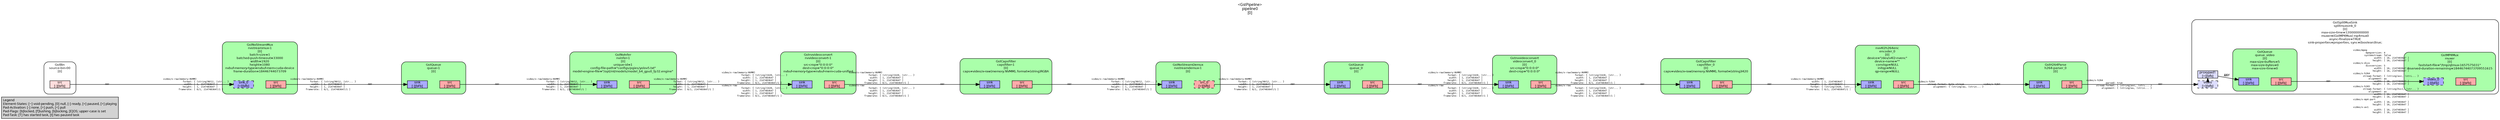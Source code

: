 digraph pipeline {
  rankdir=LR;
  fontname="sans";
  fontsize="10";
  labelloc=t;
  nodesep=.1;
  ranksep=.2;
  label="<GstPipeline>\npipeline0\n[0]";
  node [style="filled,rounded", shape=box, fontsize="9", fontname="sans", margin="0.0,0.0"];
  edge [labelfontsize="6", fontsize="9", fontname="monospace"];
  
  legend [
    pos="0,0!",
    margin="0.05,0.05",
    style="filled",
    label="Legend\lElement-States: [~] void-pending, [0] null, [-] ready, [=] paused, [>] playing\lPad-Activation: [-] none, [>] push, [<] pull\lPad-Flags: [b]locked, [f]lushing, [b]locking, [E]OS; upper-case is set\lPad-Task: [T] has started task, [t] has paused task\l",
  ];
  subgraph cluster_splitmuxsink_0_0x57f98be6ef70 {
    fontname="Bitstream Vera Sans";
    fontsize="8";
    style="filled,rounded";
    color=black;
    label="GstSplitMuxSink\nsplitmuxsink_0\n[0]\nmax-size-time=120000000000\nmuxer=(GstMP4Mux) mp4mux0\nasync-finalize=TRUE\nsink-properties=properties, sync=(boolean)true;";
    subgraph cluster_splitmuxsink_0_0x57f98be6ef70_sink {
      label="";
      style="invis";
      _proxypad1_0x57f98be89d80 [color=black, fillcolor="#ddddff", label="proxypad1\n[>][bfb]", height="0.2", style="filled,solid"];
    splitmuxsink_0_0x57f98be6ef70_video_0x57f98be899d0 -> _proxypad1_0x57f98be89d80 [style=dashed, minlen=0]
      splitmuxsink_0_0x57f98be6ef70_video_0x57f98be899d0 [color=black, fillcolor="#ddddff", label="video\n[>][bfb]", height="0.2", style="filled,dashed"];
    }

    fillcolor="#ffffff";
    subgraph cluster_queue_video_0x57f98be870e0 {
      fontname="Bitstream Vera Sans";
      fontsize="8";
      style="filled,rounded";
      color=black;
      label="GstQueue\nqueue_video\n[0]\nmax-size-buffers=5\nmax-size-bytes=0\nmax-size-time=0";
      subgraph cluster_queue_video_0x57f98be870e0_sink {
        label="";
        style="invis";
        queue_video_0x57f98be870e0_sink_0x57f98be87420 [color=black, fillcolor="#aaaaff", label="sink\n[-][bFb]", height="0.2", style="filled,solid"];
      }

      subgraph cluster_queue_video_0x57f98be870e0_src {
        label="";
        style="invis";
        queue_video_0x57f98be870e0_src_0x57f98be87750 [color=black, fillcolor="#ffaaaa", label="src\n[-][bFb]", height="0.2", style="filled,solid"];
      }

      queue_video_0x57f98be870e0_sink_0x57f98be87420 -> queue_video_0x57f98be870e0_src_0x57f98be87750 [style="invis"];
      fillcolor="#aaffaa";
    }

    _proxypad1_0x57f98be89d80 -> queue_video_0x57f98be870e0_sink_0x57f98be87420 [label="ANY"]
    queue_video_0x57f98be870e0_src_0x57f98be87750 -> muxer_0x57f98be83300_video_0_0x57f98be83bb0 [labeldistance="10", labelangle="0", label="                                                  ", taillabel="ANY", headlabel="video/mpeg\l         mpegversion: 4\l        systemstream: false\l               width: [ 16, 2147483647 ]\l              height: [ 16, 2147483647 ]\lvideo/x-divx\l         divxversion: 5\l               width: [ 16, 2147483647 ]\l              height: [ 16, 2147483647 ]\lvideo/x-h264\l       stream-format: { (string)avc, (stri... }\l           alignment: au\l               width: [ 16, 2147483647 ]\l              height: [ 16, 2147483647 ]\lvideo/x-h265\l       stream-format: { (string)hvc1, (str... }\l           alignment: au\l               width: [ 16, 2147483647 ]\l              height: [ 16, 2147483647 ]\lvideo/x-mp4-part\l               width: [ 16, 2147483647 ]\l              height: [ 16, 2147483647 ]\lvideo/x-av1\l               width: [ 16, 2147483647 ]\l              height: [ 16, 2147483647 ]\l"]
    subgraph cluster_muxer_0x57f98be83300 {
      fontname="Bitstream Vera Sans";
      fontsize="8";
      style="filled,rounded";
      color=black;
      label="GstMP4Mux\nmuxer\n[0]\nfaststart-file=\"/tmp/qtmux-1657575031\"\nreserved-duration-remaining=18446744073709551615";
      subgraph cluster_muxer_0x57f98be83300_sink {
        label="";
        style="invis";
        muxer_0x57f98be83300_video_0_0x57f98be83bb0 [color=black, fillcolor="#aaaaff", label="video_0\n[-][bFb]", height="0.2", style="filled,dashed"];
      }

      subgraph cluster_muxer_0x57f98be83300_src {
        label="";
        style="invis";
        muxer_0x57f98be83300_src_0x57f98be837a0 [color=black, fillcolor="#ffaaaa", label="src\n[-][bFb]", height="0.2", style="filled,solid"];
      }

      muxer_0x57f98be83300_video_0_0x57f98be83bb0 -> muxer_0x57f98be83300_src_0x57f98be837a0 [style="invis"];
      fillcolor="#aaffaa";
    }

  }

  subgraph cluster_h264_parser_0_0x57f98be67460 {
    fontname="Bitstream Vera Sans";
    fontsize="8";
    style="filled,rounded";
    color=black;
    label="GstH264Parse\nh264-parser_0\n[0]";
    subgraph cluster_h264_parser_0_0x57f98be67460_sink {
      label="";
      style="invis";
      h264_parser_0_0x57f98be67460_sink_0x57f98be682f0 [color=black, fillcolor="#aaaaff", label="sink\n[-][bFb]", height="0.2", style="filled,solid"];
    }

    subgraph cluster_h264_parser_0_0x57f98be67460_src {
      label="";
      style="invis";
      h264_parser_0_0x57f98be67460_src_0x57f98be68740 [color=black, fillcolor="#ffaaaa", label="src\n[-][bFb]", height="0.2", style="filled,solid"];
    }

    h264_parser_0_0x57f98be67460_sink_0x57f98be682f0 -> h264_parser_0_0x57f98be67460_src_0x57f98be68740 [style="invis"];
    fillcolor="#aaffaa";
  }

  h264_parser_0_0x57f98be67460_src_0x57f98be68740 -> splitmuxsink_0_0x57f98be6ef70_video_0x57f98be899d0 [labeldistance="10", labelangle="0", label="                                                  ", taillabel="video/x-h264\l              parsed: true\l       stream-format: { (string)avc, (stri... }\l           alignment: { (string)au, (strin... }\l", headlabel="ANY"]
  subgraph cluster_encoder_0_0x57f98be61a10 {
    fontname="Bitstream Vera Sans";
    fontsize="8";
    style="filled,rounded";
    color=black;
    label="nvv4l2h264enc\nencoder_0\n[0]\ndevice=\"/dev/v4l2-nvenc\"\ndevice-name=\"\"\nconstqp=NULL\ninitqp=NULL\nqp-range=NULL";
    subgraph cluster_encoder_0_0x57f98be61a10_sink {
      label="";
      style="invis";
      encoder_0_0x57f98be61a10_sink_0x57f98be61eb0 [color=black, fillcolor="#aaaaff", label="sink\n[-][bFb]", height="0.2", style="filled,solid"];
    }

    subgraph cluster_encoder_0_0x57f98be61a10_src {
      label="";
      style="invis";
      encoder_0_0x57f98be61a10_src_0x57f98be622a0 [color=black, fillcolor="#ffaaaa", label="src\n[-][bFb]", height="0.2", style="filled,solid"];
    }

    encoder_0_0x57f98be61a10_sink_0x57f98be61eb0 -> encoder_0_0x57f98be61a10_src_0x57f98be622a0 [style="invis"];
    fillcolor="#aaffaa";
  }

  encoder_0_0x57f98be61a10_src_0x57f98be622a0 -> h264_parser_0_0x57f98be67460_sink_0x57f98be682f0 [labeldistance="10", labelangle="0", label="                                                  ", taillabel="video/x-h264\l       stream-format: byte-stream\l           alignment: { (string)au, (strin... }\l", headlabel="video/x-h264\l"]
  subgraph cluster_capsfilter_0_0x57f98be59640 {
    fontname="Bitstream Vera Sans";
    fontsize="8";
    style="filled,rounded";
    color=black;
    label="GstCapsFilter\ncapsfilter_0\n[0]\ncaps=video/x-raw(memory:NVMM), format=(string)I420";
    subgraph cluster_capsfilter_0_0x57f98be59640_sink {
      label="";
      style="invis";
      capsfilter_0_0x57f98be59640_sink_0x57f98be598f0 [color=black, fillcolor="#aaaaff", label="sink\n[-][bFb]", height="0.2", style="filled,solid"];
    }

    subgraph cluster_capsfilter_0_0x57f98be59640_src {
      label="";
      style="invis";
      capsfilter_0_0x57f98be59640_src_0x57f98be59b40 [color=black, fillcolor="#ffaaaa", label="src\n[-][bFb]", height="0.2", style="filled,solid"];
    }

    capsfilter_0_0x57f98be59640_sink_0x57f98be598f0 -> capsfilter_0_0x57f98be59640_src_0x57f98be59b40 [style="invis"];
    fillcolor="#aaffaa";
  }

  capsfilter_0_0x57f98be59640_src_0x57f98be59b40 -> encoder_0_0x57f98be61a10_sink_0x57f98be61eb0 [labeldistance="10", labelangle="0", label="                                                  ", taillabel="ANY", headlabel="video/x-raw(memory:NVMM)\l               width: [ 1, 2147483647 ]\l              height: [ 1, 2147483647 ]\l              format: { (string)I420, (str... }\l           framerate: [ 0/1, 2147483647/1 ]\l"]
  subgraph cluster_videoconvert_0_0x57f98be58e70 {
    fontname="Bitstream Vera Sans";
    fontsize="8";
    style="filled,rounded";
    color=black;
    label="Gstnvvideoconvert\nvideoconvert_0\n[0]\nsrc-crop=\"0:0:0:0\"\ndest-crop=\"0:0:0:0\"";
    subgraph cluster_videoconvert_0_0x57f98be58e70_sink {
      label="";
      style="invis";
      videoconvert_0_0x57f98be58e70_sink_0x57f98be56900 [color=black, fillcolor="#aaaaff", label="sink\n[-][bFb]", height="0.2", style="filled,solid"];
    }

    subgraph cluster_videoconvert_0_0x57f98be58e70_src {
      label="";
      style="invis";
      videoconvert_0_0x57f98be58e70_src_0x57f98be59360 [color=black, fillcolor="#ffaaaa", label="src\n[-][bFb]", height="0.2", style="filled,solid"];
    }

    videoconvert_0_0x57f98be58e70_sink_0x57f98be56900 -> videoconvert_0_0x57f98be58e70_src_0x57f98be59360 [style="invis"];
    fillcolor="#aaffaa";
  }

  videoconvert_0_0x57f98be58e70_src_0x57f98be59360 -> capsfilter_0_0x57f98be59640_sink_0x57f98be598f0 [labeldistance="10", labelangle="0", label="                                                  ", taillabel="video/x-raw(memory:NVMM)\l              format: { (string)I420, (str... }\l               width: [ 1, 2147483647 ]\l              height: [ 1, 2147483647 ]\l           framerate: [ 0/1, 2147483647/1 ]\lvideo/x-raw\l              format: { (string)I420, (str... }\l               width: [ 1, 2147483647 ]\l              height: [ 1, 2147483647 ]\l           framerate: [ 0/1, 2147483647/1 ]\l", headlabel="ANY"]
  subgraph cluster_queue_0_0x57f98be55e90 {
    fontname="Bitstream Vera Sans";
    fontsize="8";
    style="filled,rounded";
    color=black;
    label="GstQueue\nqueue_0\n[0]";
    subgraph cluster_queue_0_0x57f98be55e90_sink {
      label="";
      style="invis";
      queue_0_0x57f98be55e90_sink_0x57f98be56d10 [color=black, fillcolor="#aaaaff", label="sink\n[-][bFb]", height="0.2", style="filled,solid"];
    }

    subgraph cluster_queue_0_0x57f98be55e90_src {
      label="";
      style="invis";
      queue_0_0x57f98be55e90_src_0x57f98be56f60 [color=black, fillcolor="#ffaaaa", label="src\n[-][bFb]", height="0.2", style="filled,solid"];
    }

    queue_0_0x57f98be55e90_sink_0x57f98be56d10 -> queue_0_0x57f98be55e90_src_0x57f98be56f60 [style="invis"];
    fillcolor="#aaffaa";
  }

  queue_0_0x57f98be55e90_src_0x57f98be56f60 -> videoconvert_0_0x57f98be58e70_sink_0x57f98be56900 [labeldistance="10", labelangle="0", label="                                                  ", taillabel="ANY", headlabel="video/x-raw(memory:NVMM)\l              format: { (string)I420, (str... }\l               width: [ 1, 2147483647 ]\l              height: [ 1, 2147483647 ]\l           framerate: [ 0/1, 2147483647/1 ]\lvideo/x-raw\l              format: { (string)I420, (str... }\l               width: [ 1, 2147483647 ]\l              height: [ 1, 2147483647 ]\l           framerate: [ 0/1, 2147483647/1 ]\l"]
  subgraph cluster_nvstreamdemux_1_0x57f98be54790 {
    fontname="Bitstream Vera Sans";
    fontsize="8";
    style="filled,rounded";
    color=black;
    label="GstNvStreamDemux\nnvstreamdemux-1\n[0]";
    subgraph cluster_nvstreamdemux_1_0x57f98be54790_sink {
      label="";
      style="invis";
      nvstreamdemux_1_0x57f98be54790_sink_0x57f98be549f0 [color=black, fillcolor="#aaaaff", label="sink\n[-][bFb]", height="0.2", style="filled,solid"];
    }

    subgraph cluster_nvstreamdemux_1_0x57f98be54790_src {
      label="";
      style="invis";
      nvstreamdemux_1_0x57f98be54790_src_0_0x57f98be8b630 [color=black, fillcolor="#ffaaaa", label="src_0\n[>][bfb]", height="0.2", style="filled,dashed"];
    }

    nvstreamdemux_1_0x57f98be54790_sink_0x57f98be549f0 -> nvstreamdemux_1_0x57f98be54790_src_0_0x57f98be8b630 [style="invis"];
    fillcolor="#aaffaa";
  }

  nvstreamdemux_1_0x57f98be54790_src_0_0x57f98be8b630 -> queue_0_0x57f98be55e90_sink_0x57f98be56d10 [labeldistance="10", labelangle="0", label="                                                  ", taillabel="video/x-raw(memory:NVMM)\l              format: { (string)NV12, (str... }\l               width: [ 1, 2147483647 ]\l              height: [ 1, 2147483647 ]\l           framerate: [ 0/1, 2147483647/1 ]\l", headlabel="ANY"]
  subgraph cluster_capsfilter_1_0x57f98be50d90 {
    fontname="Bitstream Vera Sans";
    fontsize="8";
    style="filled,rounded";
    color=black;
    label="GstCapsFilter\ncapsfilter-1\n[0]\ncaps=video/x-raw(memory:NVMM), format=(string)RGBA";
    subgraph cluster_capsfilter_1_0x57f98be50d90_sink {
      label="";
      style="invis";
      capsfilter_1_0x57f98be50d90_sink_0x57f98be51070 [color=black, fillcolor="#aaaaff", label="sink\n[-][bFb]", height="0.2", style="filled,solid"];
    }

    subgraph cluster_capsfilter_1_0x57f98be50d90_src {
      label="";
      style="invis";
      capsfilter_1_0x57f98be50d90_src_0x57f98be51460 [color=black, fillcolor="#ffaaaa", label="src\n[-][bFb]", height="0.2", style="filled,solid"];
    }

    capsfilter_1_0x57f98be50d90_sink_0x57f98be51070 -> capsfilter_1_0x57f98be50d90_src_0x57f98be51460 [style="invis"];
    fillcolor="#aaffaa";
  }

  capsfilter_1_0x57f98be50d90_src_0x57f98be51460 -> nvstreamdemux_1_0x57f98be54790_sink_0x57f98be549f0 [labeldistance="10", labelangle="0", label="                                                  ", taillabel="ANY", headlabel="video/x-raw(memory:NVMM)\l              format: { (string)NV12, (str... }\l               width: [ 1, 2147483647 ]\l              height: [ 1, 2147483647 ]\l           framerate: [ 0/1, 2147483647/1 ]\l"]
  subgraph cluster_nvvideoconvert_1_0x57f98be4ed00 {
    fontname="Bitstream Vera Sans";
    fontsize="8";
    style="filled,rounded";
    color=black;
    label="Gstnvvideoconvert\nnvvideoconvert-1\n[0]\nsrc-crop=\"0:0:0:0\"\ndest-crop=\"0:0:0:0\"\nnvbuf-memory-type=nvbuf-mem-cuda-unified";
    subgraph cluster_nvvideoconvert_1_0x57f98be4ed00_sink {
      label="";
      style="invis";
      nvvideoconvert_1_0x57f98be4ed00_sink_0x57f98be4f220 [color=black, fillcolor="#aaaaff", label="sink\n[-][bFb]", height="0.2", style="filled,solid"];
    }

    subgraph cluster_nvvideoconvert_1_0x57f98be4ed00_src {
      label="";
      style="invis";
      nvvideoconvert_1_0x57f98be4ed00_src_0x57f98be4f630 [color=black, fillcolor="#ffaaaa", label="src\n[-][bFb]", height="0.2", style="filled,solid"];
    }

    nvvideoconvert_1_0x57f98be4ed00_sink_0x57f98be4f220 -> nvvideoconvert_1_0x57f98be4ed00_src_0x57f98be4f630 [style="invis"];
    fillcolor="#aaffaa";
  }

  nvvideoconvert_1_0x57f98be4ed00_src_0x57f98be4f630 -> capsfilter_1_0x57f98be50d90_sink_0x57f98be51070 [labeldistance="10", labelangle="0", label="                                                  ", taillabel="video/x-raw(memory:NVMM)\l              format: { (string)I420, (str... }\l               width: [ 1, 2147483647 ]\l              height: [ 1, 2147483647 ]\l           framerate: [ 0/1, 2147483647/1 ]\lvideo/x-raw\l              format: { (string)I420, (str... }\l               width: [ 1, 2147483647 ]\l              height: [ 1, 2147483647 ]\l           framerate: [ 0/1, 2147483647/1 ]\l", headlabel="ANY"]
  subgraph cluster_nvinfer_1_0x57f98bdce210 {
    fontname="Bitstream Vera Sans";
    fontsize="8";
    style="filled,rounded";
    color=black;
    label="GstNvInfer\nnvinfer-1\n[0]\nunique-id=1\nconfig-file-path=\"configs/pgies/yolov5.txt\"\nmodel-engine-file=\"/opt/ml/models/model_b4_gpu0_fp32.engine\"";
    subgraph cluster_nvinfer_1_0x57f98bdce210_sink {
      label="";
      style="invis";
      nvinfer_1_0x57f98bdce210_sink_0x57f98bdce6d0 [color=black, fillcolor="#aaaaff", label="sink\n[-][bFb]", height="0.2", style="filled,solid"];
    }

    subgraph cluster_nvinfer_1_0x57f98bdce210_src {
      label="";
      style="invis";
      nvinfer_1_0x57f98bdce210_src_0x57f98bdcea10 [color=black, fillcolor="#ffaaaa", label="src\n[-][bFb]", height="0.2", style="filled,solid"];
    }

    nvinfer_1_0x57f98bdce210_sink_0x57f98bdce6d0 -> nvinfer_1_0x57f98bdce210_src_0x57f98bdcea10 [style="invis"];
    fillcolor="#aaffaa";
  }

  nvinfer_1_0x57f98bdce210_src_0x57f98bdcea10 -> nvvideoconvert_1_0x57f98be4ed00_sink_0x57f98be4f220 [labeldistance="10", labelangle="0", label="                                                  ", taillabel="video/x-raw(memory:NVMM)\l              format: { (string)NV12, (str... }\l               width: [ 1, 2147483647 ]\l              height: [ 1, 2147483647 ]\l           framerate: [ 0/1, 2147483647/1 ]\l", headlabel="video/x-raw(memory:NVMM)\l              format: { (string)I420, (str... }\l               width: [ 1, 2147483647 ]\l              height: [ 1, 2147483647 ]\l           framerate: [ 0/1, 2147483647/1 ]\lvideo/x-raw\l              format: { (string)I420, (str... }\l               width: [ 1, 2147483647 ]\l              height: [ 1, 2147483647 ]\l           framerate: [ 0/1, 2147483647/1 ]\l"]
  subgraph cluster_queue_1_0x57f98bddd600 {
    fontname="Bitstream Vera Sans";
    fontsize="8";
    style="filled,rounded";
    color=black;
    label="GstQueue\nqueue-1\n[0]";
    subgraph cluster_queue_1_0x57f98bddd600_sink {
      label="";
      style="invis";
      queue_1_0x57f98bddd600_sink_0x57f98bdddac0 [color=black, fillcolor="#aaaaff", label="sink\n[-][bFb]", height="0.2", style="filled,solid"];
    }

    subgraph cluster_queue_1_0x57f98bddd600_src {
      label="";
      style="invis";
      queue_1_0x57f98bddd600_src_0x57f98bdc92e0 [color=black, fillcolor="#ffaaaa", label="src\n[-][bFb]", height="0.2", style="filled,solid"];
    }

    queue_1_0x57f98bddd600_sink_0x57f98bdddac0 -> queue_1_0x57f98bddd600_src_0x57f98bdc92e0 [style="invis"];
    fillcolor="#aaffaa";
  }

  queue_1_0x57f98bddd600_src_0x57f98bdc92e0 -> nvinfer_1_0x57f98bdce210_sink_0x57f98bdce6d0 [labeldistance="10", labelangle="0", label="                                                  ", taillabel="ANY", headlabel="video/x-raw(memory:NVMM)\l              format: { (string)NV12, (str... }\l               width: [ 1, 2147483647 ]\l              height: [ 1, 2147483647 ]\l           framerate: [ 0/1, 2147483647/1 ]\l"]
  subgraph cluster_source_bin_00_0x57f98b83afb0 {
    fontname="Bitstream Vera Sans";
    fontsize="8";
    style="filled,rounded";
    color=black;
    label="GstBin\nsource-bin-00\n[0]";
    subgraph cluster_source_bin_00_0x57f98b83afb0_src {
      label="";
      style="invis";
      source_bin_00_0x57f98b83afb0_src_0x57f98bde3e80 [color=black, fillcolor="#ffdddd", label="src\n[-][bFb]", height="0.2", style="filled,solid"];
    }

    fillcolor="#ffffff";
    subgraph cluster_uri_decode_bin_0x57f98bdd3de0 {
      fontname="Bitstream Vera Sans";
      fontsize="8";
      style="filled,rounded";
      color=black;
      label="GstDsNvUriSrcBin\nuri-decode-bin\n[0]\nasync-handling=TRUE\nuri=\"file:///data/mutsukawa-angled-01/leave_nozzle_back_1.mp4\"\nsmart-rec-video-cache=0\nsmart-rec-cache=0\nrtsp-reconnect-interval=10\ndisable-passthrough=TRUE";
      fillcolor="#ffffff";
    }

  }

  source_bin_00_0x57f98b83afb0_src_0x57f98bde3e80 -> nvstreammux_1_0x57f98b839a40_sink_0_0x57f98bde76c0 [labeldistance="10", labelangle="0", label="                                                  ", taillabel="ANY", headlabel="video/x-raw(memory:NVMM)\l              format: { (string)NV12, (str... }\l               width: [ 1, 2147483647 ]\l              height: [ 1, 2147483647 ]\l           framerate: [ 0/1, 2147483647/1 ]\l"]
  subgraph cluster_nvstreammux_1_0x57f98b839a40 {
    fontname="Bitstream Vera Sans";
    fontsize="8";
    style="filled,rounded";
    color=black;
    label="GstNvStreamMux\nnvstreammux-1\n[0]\nbatch-size=1\nbatched-push-timeout=33000\nwidth=1920\nheight=1080\nnvbuf-memory-type=nvbuf-mem-cuda-device\nframe-duration=18446744073709";
    subgraph cluster_nvstreammux_1_0x57f98b839a40_sink {
      label="";
      style="invis";
      nvstreammux_1_0x57f98b839a40_sink_0_0x57f98bde76c0 [color=black, fillcolor="#aaaaff", label="sink_0\n[>][bfb]", height="0.2", style="filled,dashed"];
    }

    subgraph cluster_nvstreammux_1_0x57f98b839a40_src {
      label="";
      style="invis";
      nvstreammux_1_0x57f98b839a40_src_0x57f98b839f90 [color=black, fillcolor="#ffaaaa", label="src\n[-][bFb]", height="0.2", style="filled,solid"];
    }

    nvstreammux_1_0x57f98b839a40_sink_0_0x57f98bde76c0 -> nvstreammux_1_0x57f98b839a40_src_0x57f98b839f90 [style="invis"];
    fillcolor="#aaffaa";
  }

  nvstreammux_1_0x57f98b839a40_src_0x57f98b839f90 -> queue_1_0x57f98bddd600_sink_0x57f98bdddac0 [labeldistance="10", labelangle="0", label="                                                  ", taillabel="video/x-raw(memory:NVMM)\l              format: { (string)NV12, (str... }\l               width: [ 1, 2147483647 ]\l              height: [ 1, 2147483647 ]\l           framerate: [ 0/1, 2147483647/1 ]\l", headlabel="ANY"]
}
